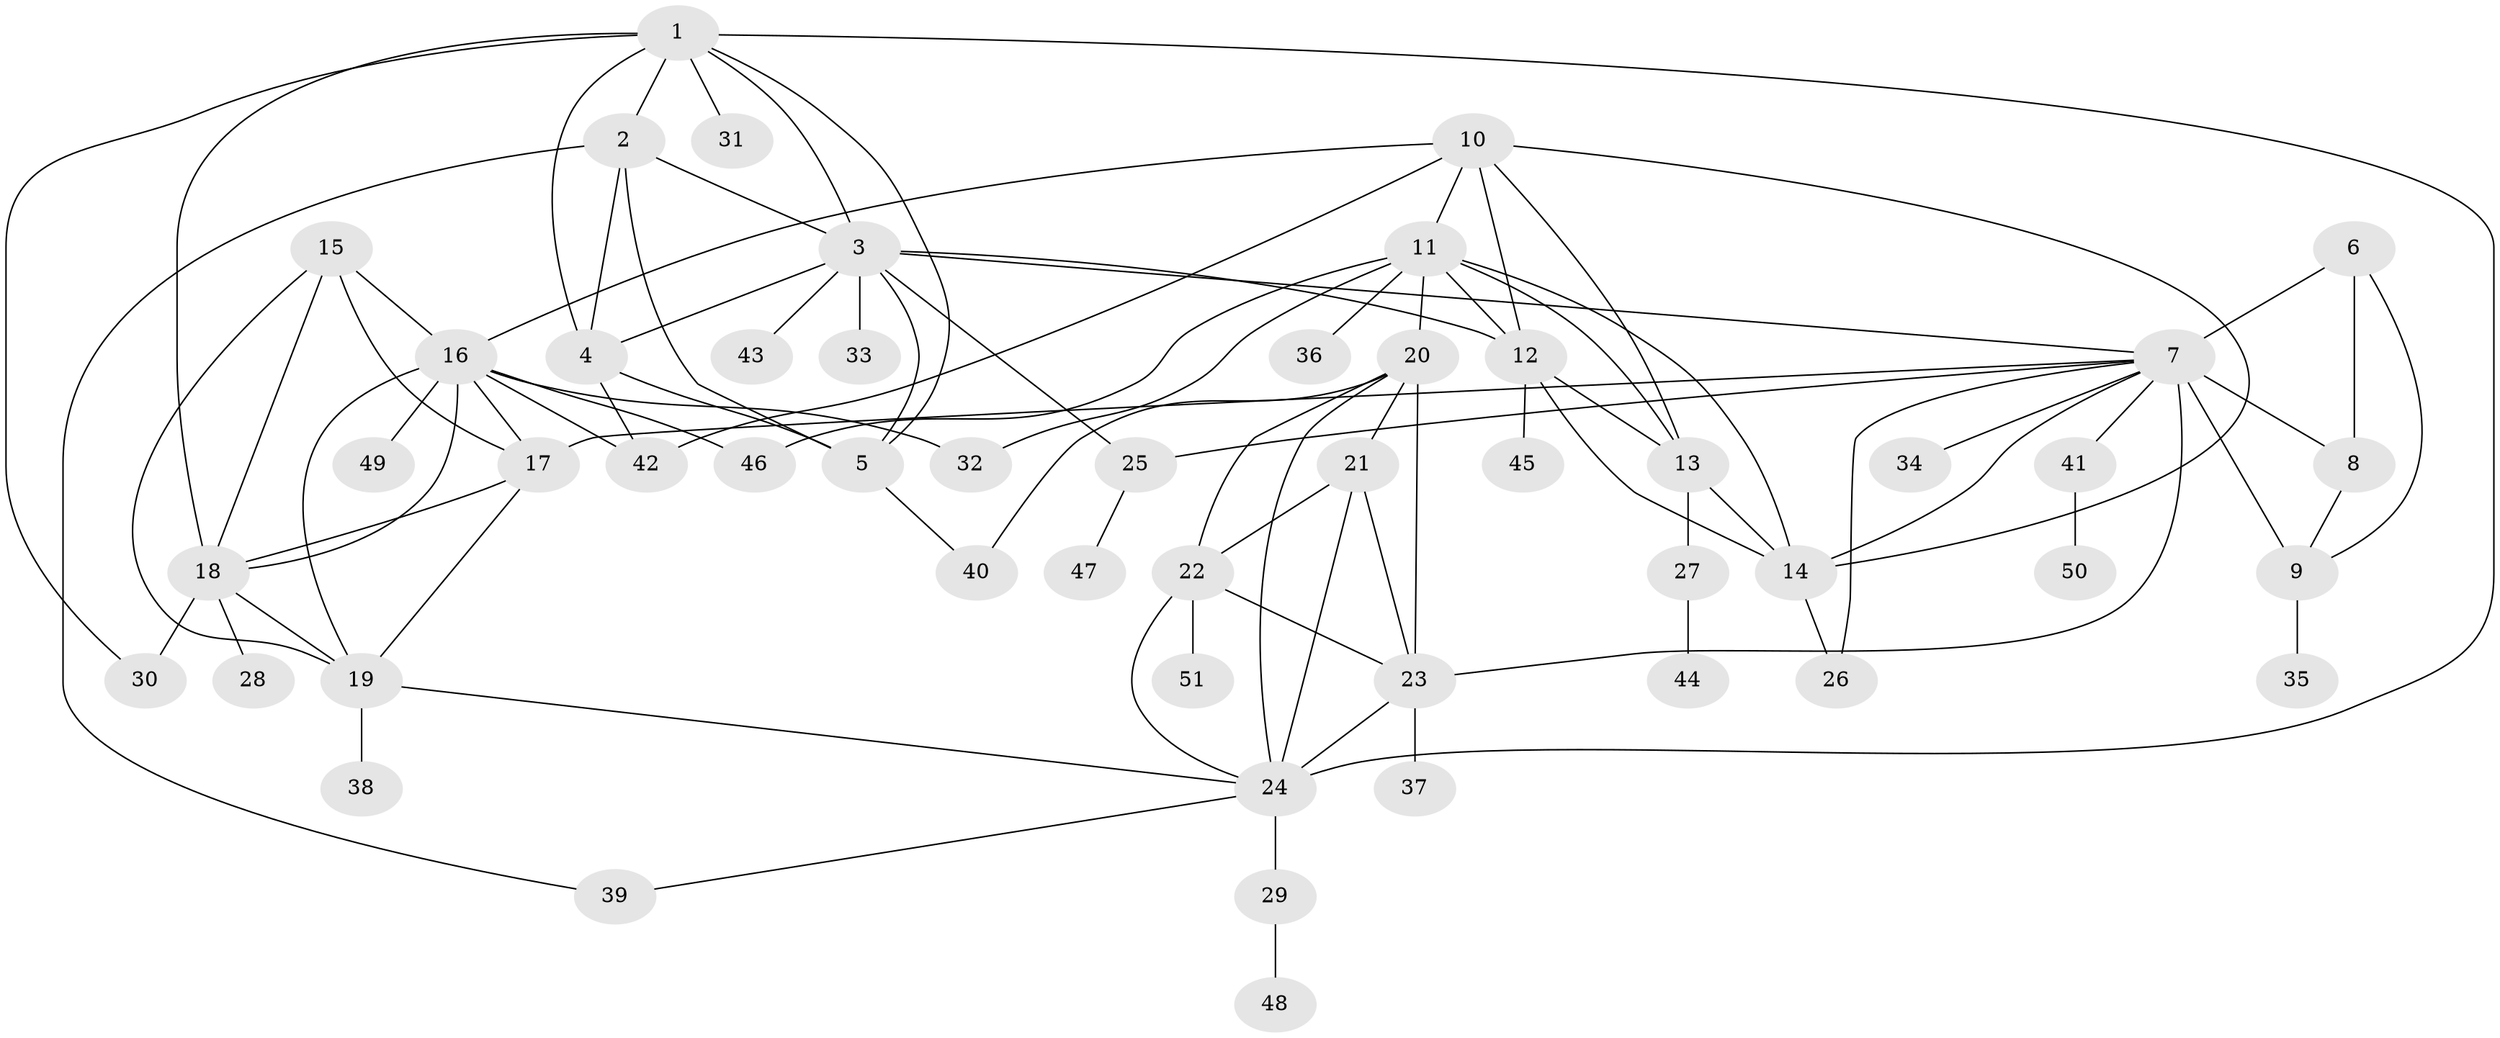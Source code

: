 // original degree distribution, {9: 0.039603960396039604, 6: 0.04950495049504951, 10: 0.009900990099009901, 8: 0.039603960396039604, 5: 0.0297029702970297, 7: 0.0594059405940594, 11: 0.009900990099009901, 12: 0.009900990099009901, 1: 0.5247524752475248, 3: 0.0297029702970297, 2: 0.19801980198019803}
// Generated by graph-tools (version 1.1) at 2025/37/03/09/25 02:37:30]
// undirected, 51 vertices, 92 edges
graph export_dot {
graph [start="1"]
  node [color=gray90,style=filled];
  1;
  2;
  3;
  4;
  5;
  6;
  7;
  8;
  9;
  10;
  11;
  12;
  13;
  14;
  15;
  16;
  17;
  18;
  19;
  20;
  21;
  22;
  23;
  24;
  25;
  26;
  27;
  28;
  29;
  30;
  31;
  32;
  33;
  34;
  35;
  36;
  37;
  38;
  39;
  40;
  41;
  42;
  43;
  44;
  45;
  46;
  47;
  48;
  49;
  50;
  51;
  1 -- 2 [weight=1.0];
  1 -- 3 [weight=1.0];
  1 -- 4 [weight=1.0];
  1 -- 5 [weight=1.0];
  1 -- 18 [weight=1.0];
  1 -- 24 [weight=1.0];
  1 -- 30 [weight=1.0];
  1 -- 31 [weight=1.0];
  2 -- 3 [weight=1.0];
  2 -- 4 [weight=1.0];
  2 -- 5 [weight=1.0];
  2 -- 39 [weight=1.0];
  3 -- 4 [weight=1.0];
  3 -- 5 [weight=1.0];
  3 -- 7 [weight=1.0];
  3 -- 12 [weight=1.0];
  3 -- 25 [weight=1.0];
  3 -- 33 [weight=1.0];
  3 -- 43 [weight=1.0];
  4 -- 5 [weight=1.0];
  4 -- 42 [weight=3.0];
  5 -- 40 [weight=1.0];
  6 -- 7 [weight=2.0];
  6 -- 8 [weight=1.0];
  6 -- 9 [weight=1.0];
  7 -- 8 [weight=4.0];
  7 -- 9 [weight=2.0];
  7 -- 14 [weight=1.0];
  7 -- 17 [weight=1.0];
  7 -- 23 [weight=1.0];
  7 -- 25 [weight=1.0];
  7 -- 26 [weight=1.0];
  7 -- 34 [weight=1.0];
  7 -- 41 [weight=1.0];
  8 -- 9 [weight=1.0];
  9 -- 35 [weight=3.0];
  10 -- 11 [weight=1.0];
  10 -- 12 [weight=1.0];
  10 -- 13 [weight=1.0];
  10 -- 14 [weight=1.0];
  10 -- 16 [weight=1.0];
  10 -- 42 [weight=1.0];
  11 -- 12 [weight=1.0];
  11 -- 13 [weight=1.0];
  11 -- 14 [weight=1.0];
  11 -- 20 [weight=1.0];
  11 -- 32 [weight=1.0];
  11 -- 36 [weight=1.0];
  11 -- 46 [weight=1.0];
  12 -- 13 [weight=1.0];
  12 -- 14 [weight=1.0];
  12 -- 45 [weight=1.0];
  13 -- 14 [weight=1.0];
  13 -- 27 [weight=6.0];
  14 -- 26 [weight=1.0];
  15 -- 16 [weight=1.0];
  15 -- 17 [weight=1.0];
  15 -- 18 [weight=1.0];
  15 -- 19 [weight=1.0];
  16 -- 17 [weight=1.0];
  16 -- 18 [weight=1.0];
  16 -- 19 [weight=3.0];
  16 -- 32 [weight=1.0];
  16 -- 42 [weight=1.0];
  16 -- 46 [weight=1.0];
  16 -- 49 [weight=1.0];
  17 -- 18 [weight=1.0];
  17 -- 19 [weight=1.0];
  18 -- 19 [weight=1.0];
  18 -- 28 [weight=1.0];
  18 -- 30 [weight=1.0];
  19 -- 24 [weight=1.0];
  19 -- 38 [weight=1.0];
  20 -- 21 [weight=1.0];
  20 -- 22 [weight=1.0];
  20 -- 23 [weight=1.0];
  20 -- 24 [weight=1.0];
  20 -- 40 [weight=2.0];
  21 -- 22 [weight=1.0];
  21 -- 23 [weight=1.0];
  21 -- 24 [weight=1.0];
  22 -- 23 [weight=1.0];
  22 -- 24 [weight=1.0];
  22 -- 51 [weight=1.0];
  23 -- 24 [weight=1.0];
  23 -- 37 [weight=1.0];
  24 -- 29 [weight=1.0];
  24 -- 39 [weight=1.0];
  25 -- 47 [weight=1.0];
  27 -- 44 [weight=1.0];
  29 -- 48 [weight=1.0];
  41 -- 50 [weight=1.0];
}
